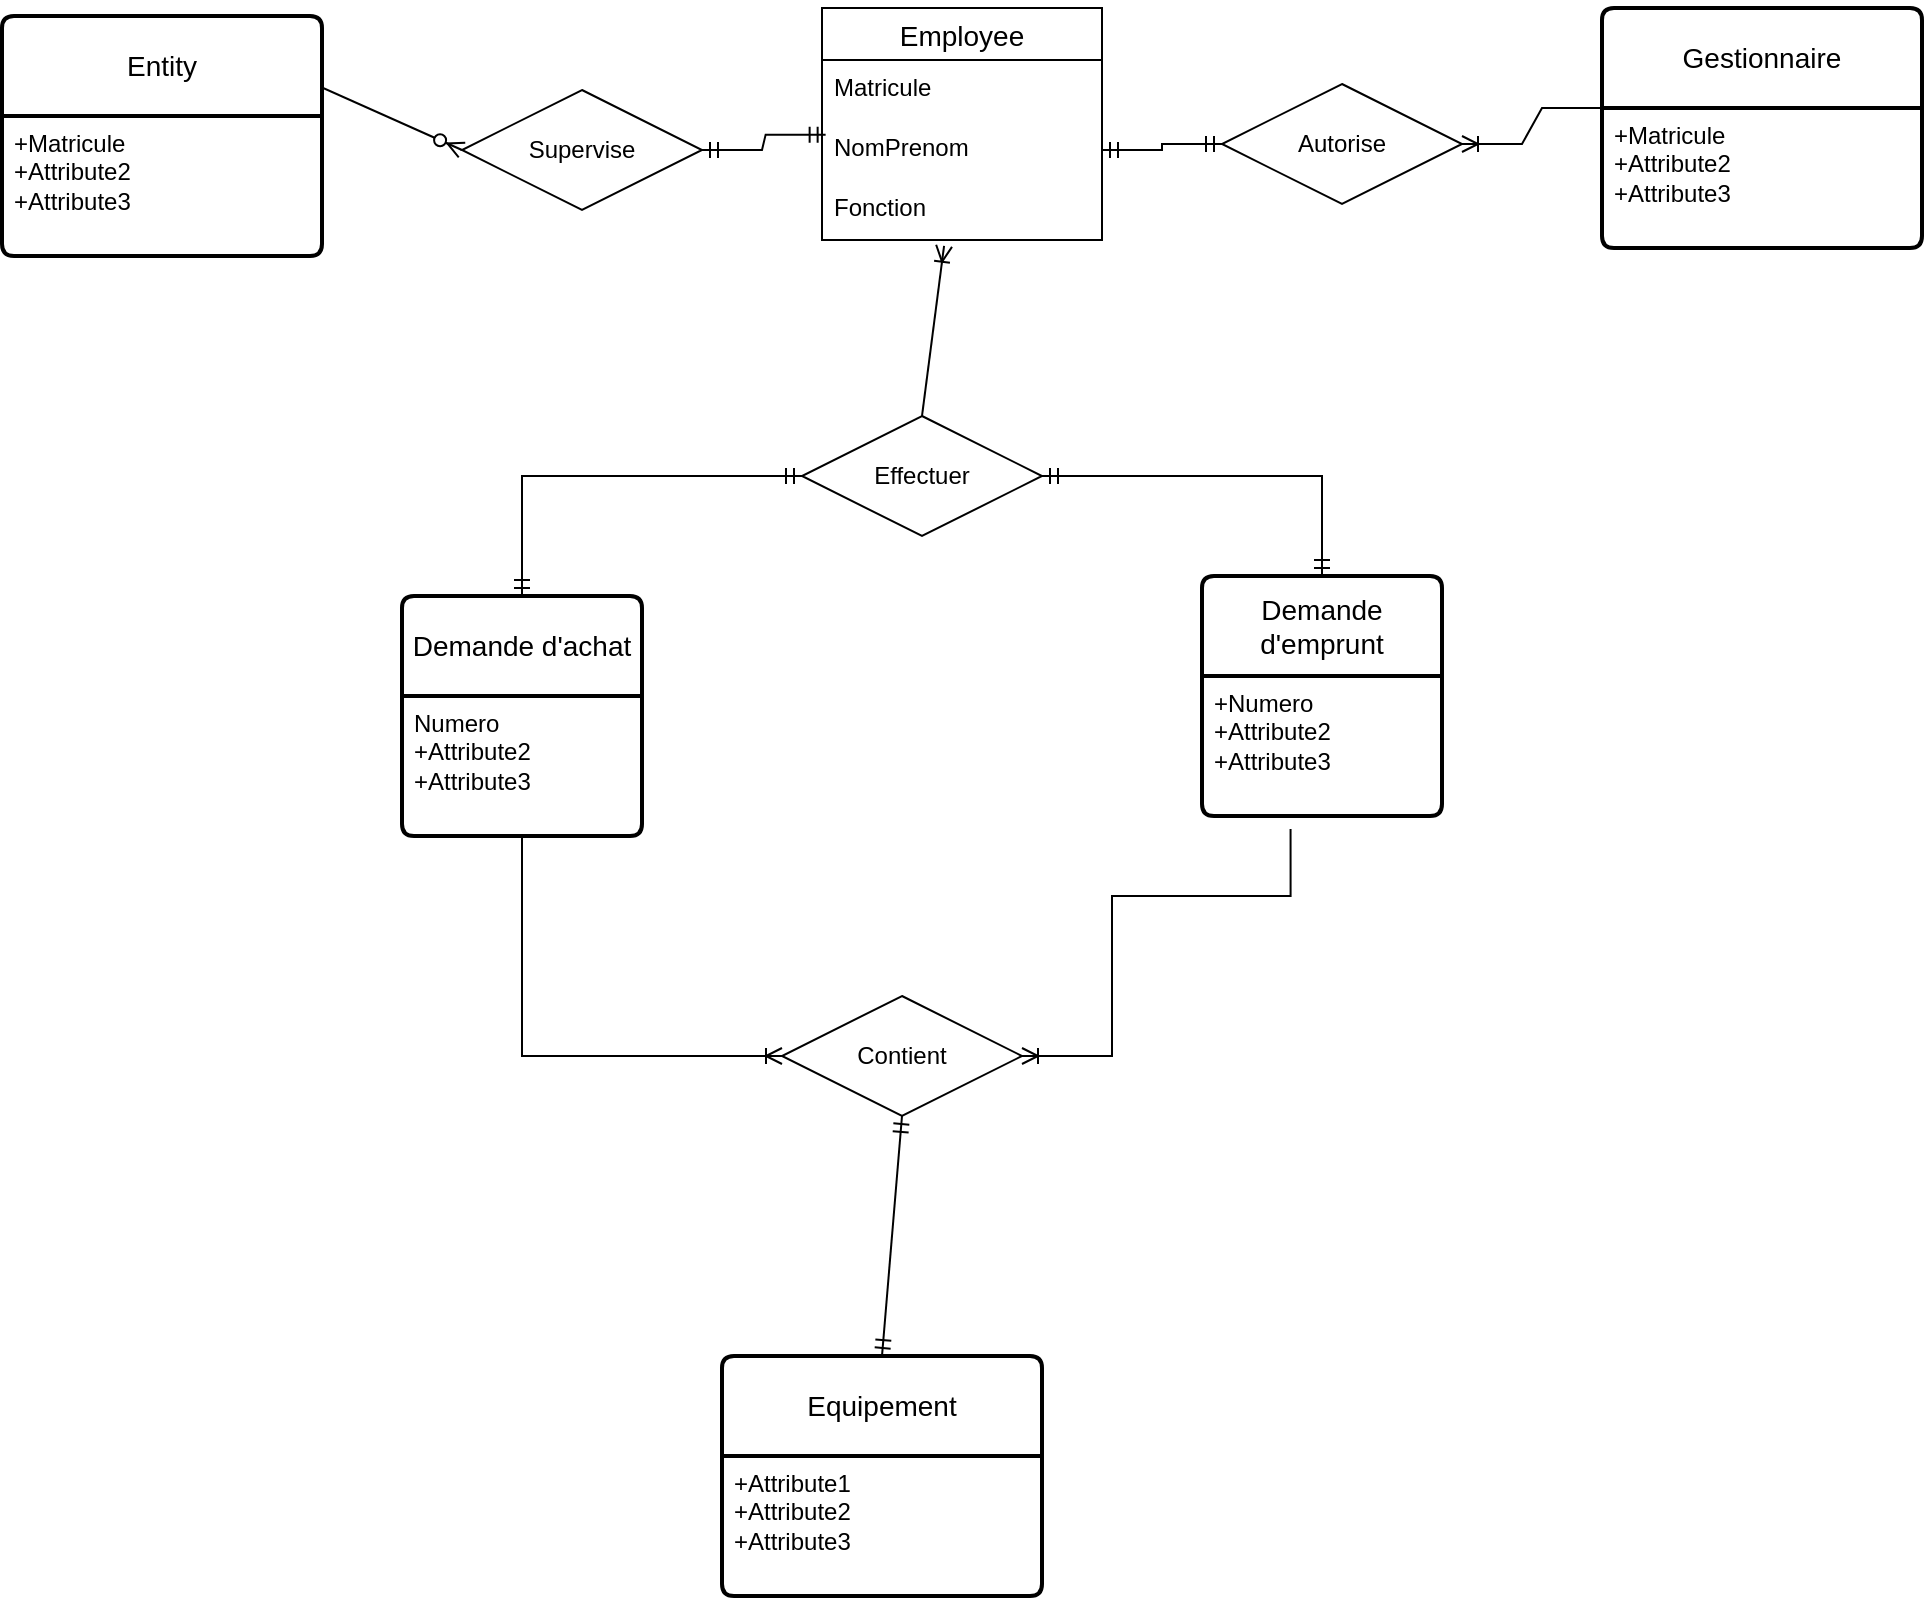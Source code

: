 <mxfile version="24.3.1" type="github">
  <diagram name="Page-1" id="dTwODdr_KU7sFRWjOcD7">
    <mxGraphModel dx="2763" dy="1244" grid="1" gridSize="10" guides="1" tooltips="1" connect="1" arrows="1" fold="1" page="1" pageScale="1" pageWidth="850" pageHeight="1100" math="0" shadow="0">
      <root>
        <mxCell id="0" />
        <mxCell id="1" parent="0" />
        <mxCell id="AOzQW0LnqHQ_CL77eaXY-1" value="Supervise" style="shape=rhombus;perimeter=rhombusPerimeter;whiteSpace=wrap;html=1;align=center;" vertex="1" parent="1">
          <mxGeometry x="230" y="77" width="120" height="60" as="geometry" />
        </mxCell>
        <mxCell id="AOzQW0LnqHQ_CL77eaXY-2" value="" style="fontSize=12;html=1;endArrow=ERzeroToMany;endFill=1;rounded=0;exitX=0.5;exitY=0;exitDx=0;exitDy=0;entryX=0;entryY=0.5;entryDx=0;entryDy=0;" edge="1" parent="1" source="AOzQW0LnqHQ_CL77eaXY-31" target="AOzQW0LnqHQ_CL77eaXY-1">
          <mxGeometry width="100" height="100" relative="1" as="geometry">
            <mxPoint x="310" y="300" as="sourcePoint" />
            <mxPoint x="410" y="200" as="targetPoint" />
          </mxGeometry>
        </mxCell>
        <mxCell id="AOzQW0LnqHQ_CL77eaXY-3" value="Employee" style="swimlane;fontStyle=0;childLayout=stackLayout;horizontal=1;startSize=26;horizontalStack=0;resizeParent=1;resizeParentMax=0;resizeLast=0;collapsible=1;marginBottom=0;align=center;fontSize=14;" vertex="1" parent="1">
          <mxGeometry x="410" y="36" width="140" height="116" as="geometry" />
        </mxCell>
        <mxCell id="AOzQW0LnqHQ_CL77eaXY-4" value="Matricule" style="text;strokeColor=none;fillColor=none;spacingLeft=4;spacingRight=4;overflow=hidden;rotatable=0;points=[[0,0.5],[1,0.5]];portConstraint=eastwest;fontSize=12;whiteSpace=wrap;html=1;" vertex="1" parent="AOzQW0LnqHQ_CL77eaXY-3">
          <mxGeometry y="26" width="140" height="30" as="geometry" />
        </mxCell>
        <mxCell id="AOzQW0LnqHQ_CL77eaXY-5" value="NomPrenom" style="text;strokeColor=none;fillColor=none;spacingLeft=4;spacingRight=4;overflow=hidden;rotatable=0;points=[[0,0.5],[1,0.5]];portConstraint=eastwest;fontSize=12;whiteSpace=wrap;html=1;" vertex="1" parent="AOzQW0LnqHQ_CL77eaXY-3">
          <mxGeometry y="56" width="140" height="30" as="geometry" />
        </mxCell>
        <mxCell id="AOzQW0LnqHQ_CL77eaXY-6" value="Fonction" style="text;strokeColor=none;fillColor=none;spacingLeft=4;spacingRight=4;overflow=hidden;rotatable=0;points=[[0,0.5],[1,0.5]];portConstraint=eastwest;fontSize=12;whiteSpace=wrap;html=1;" vertex="1" parent="AOzQW0LnqHQ_CL77eaXY-3">
          <mxGeometry y="86" width="140" height="30" as="geometry" />
        </mxCell>
        <mxCell id="AOzQW0LnqHQ_CL77eaXY-7" value="" style="edgeStyle=entityRelationEdgeStyle;fontSize=12;html=1;endArrow=ERmandOne;startArrow=ERmandOne;rounded=0;entryX=0.013;entryY=0.244;entryDx=0;entryDy=0;entryPerimeter=0;" edge="1" parent="1" source="AOzQW0LnqHQ_CL77eaXY-1" target="AOzQW0LnqHQ_CL77eaXY-5">
          <mxGeometry width="100" height="100" relative="1" as="geometry">
            <mxPoint x="310" y="300" as="sourcePoint" />
            <mxPoint x="410" y="200" as="targetPoint" />
          </mxGeometry>
        </mxCell>
        <mxCell id="AOzQW0LnqHQ_CL77eaXY-9" value="Effectuer" style="shape=rhombus;perimeter=rhombusPerimeter;whiteSpace=wrap;html=1;align=center;" vertex="1" parent="1">
          <mxGeometry x="400" y="240" width="120" height="60" as="geometry" />
        </mxCell>
        <mxCell id="AOzQW0LnqHQ_CL77eaXY-10" value="Demande d&#39;emprunt" style="swimlane;childLayout=stackLayout;horizontal=1;startSize=50;horizontalStack=0;rounded=1;fontSize=14;fontStyle=0;strokeWidth=2;resizeParent=0;resizeLast=1;shadow=0;dashed=0;align=center;arcSize=4;whiteSpace=wrap;html=1;" vertex="1" parent="1">
          <mxGeometry x="600" y="320" width="120" height="120" as="geometry" />
        </mxCell>
        <mxCell id="AOzQW0LnqHQ_CL77eaXY-11" value="+Numero&lt;br&gt;+Attribute2&lt;br&gt;+Attribute3" style="align=left;strokeColor=none;fillColor=none;spacingLeft=4;fontSize=12;verticalAlign=top;resizable=0;rotatable=0;part=1;html=1;" vertex="1" parent="AOzQW0LnqHQ_CL77eaXY-10">
          <mxGeometry y="50" width="120" height="70" as="geometry" />
        </mxCell>
        <mxCell id="AOzQW0LnqHQ_CL77eaXY-12" value="Demande d&#39;achat" style="swimlane;childLayout=stackLayout;horizontal=1;startSize=50;horizontalStack=0;rounded=1;fontSize=14;fontStyle=0;strokeWidth=2;resizeParent=0;resizeLast=1;shadow=0;dashed=0;align=center;arcSize=4;whiteSpace=wrap;html=1;" vertex="1" parent="1">
          <mxGeometry x="200" y="330" width="120" height="120" as="geometry" />
        </mxCell>
        <mxCell id="AOzQW0LnqHQ_CL77eaXY-13" value="Numero&lt;div&gt;+Attribute2&lt;br&gt;+Attribute3&lt;/div&gt;" style="align=left;strokeColor=none;fillColor=none;spacingLeft=4;fontSize=12;verticalAlign=top;resizable=0;rotatable=0;part=1;html=1;" vertex="1" parent="AOzQW0LnqHQ_CL77eaXY-12">
          <mxGeometry y="50" width="120" height="70" as="geometry" />
        </mxCell>
        <mxCell id="AOzQW0LnqHQ_CL77eaXY-14" value="" style="fontSize=12;html=1;endArrow=ERoneToMany;rounded=0;exitX=0.5;exitY=0;exitDx=0;exitDy=0;entryX=0.436;entryY=1.097;entryDx=0;entryDy=0;entryPerimeter=0;" edge="1" parent="1" source="AOzQW0LnqHQ_CL77eaXY-9" target="AOzQW0LnqHQ_CL77eaXY-6">
          <mxGeometry width="100" height="100" relative="1" as="geometry">
            <mxPoint x="440" y="236" as="sourcePoint" />
            <mxPoint x="460" y="171" as="targetPoint" />
          </mxGeometry>
        </mxCell>
        <mxCell id="AOzQW0LnqHQ_CL77eaXY-15" value="" style="edgeStyle=orthogonalEdgeStyle;fontSize=12;html=1;endArrow=ERmandOne;startArrow=ERmandOne;rounded=0;exitX=1;exitY=0.5;exitDx=0;exitDy=0;entryX=0.5;entryY=0;entryDx=0;entryDy=0;" edge="1" parent="1" source="AOzQW0LnqHQ_CL77eaXY-9" target="AOzQW0LnqHQ_CL77eaXY-10">
          <mxGeometry width="100" height="100" relative="1" as="geometry">
            <mxPoint x="540" y="245.0" as="sourcePoint" />
            <mxPoint x="680" y="310" as="targetPoint" />
          </mxGeometry>
        </mxCell>
        <mxCell id="AOzQW0LnqHQ_CL77eaXY-16" value="" style="edgeStyle=orthogonalEdgeStyle;fontSize=12;html=1;endArrow=ERmandOne;startArrow=ERmandOne;rounded=0;entryX=0.5;entryY=0;entryDx=0;entryDy=0;exitX=0;exitY=0.5;exitDx=0;exitDy=0;" edge="1" parent="1" source="AOzQW0LnqHQ_CL77eaXY-9" target="AOzQW0LnqHQ_CL77eaXY-12">
          <mxGeometry width="100" height="100" relative="1" as="geometry">
            <mxPoint x="530" y="280" as="sourcePoint" />
            <mxPoint x="670" y="330" as="targetPoint" />
          </mxGeometry>
        </mxCell>
        <mxCell id="AOzQW0LnqHQ_CL77eaXY-17" value="Contient" style="shape=rhombus;perimeter=rhombusPerimeter;whiteSpace=wrap;html=1;align=center;" vertex="1" parent="1">
          <mxGeometry x="390" y="530" width="120" height="60" as="geometry" />
        </mxCell>
        <mxCell id="AOzQW0LnqHQ_CL77eaXY-18" value="" style="edgeStyle=orthogonalEdgeStyle;fontSize=12;html=1;endArrow=ERoneToMany;rounded=0;entryX=0;entryY=0.5;entryDx=0;entryDy=0;exitX=0.5;exitY=1;exitDx=0;exitDy=0;" edge="1" parent="1" source="AOzQW0LnqHQ_CL77eaXY-13" target="AOzQW0LnqHQ_CL77eaXY-17">
          <mxGeometry width="100" height="100" relative="1" as="geometry">
            <mxPoint x="200" y="500" as="sourcePoint" />
            <mxPoint x="530" y="630" as="targetPoint" />
          </mxGeometry>
        </mxCell>
        <mxCell id="AOzQW0LnqHQ_CL77eaXY-19" value="" style="edgeStyle=orthogonalEdgeStyle;fontSize=12;html=1;endArrow=ERoneToMany;rounded=0;exitX=0.369;exitY=1.093;exitDx=0;exitDy=0;entryX=1;entryY=0.5;entryDx=0;entryDy=0;exitPerimeter=0;" edge="1" parent="1" source="AOzQW0LnqHQ_CL77eaXY-11" target="AOzQW0LnqHQ_CL77eaXY-17">
          <mxGeometry width="100" height="100" relative="1" as="geometry">
            <mxPoint x="270" y="460" as="sourcePoint" />
            <mxPoint x="400" y="570" as="targetPoint" />
            <Array as="points">
              <mxPoint x="644" y="480" />
              <mxPoint x="555" y="480" />
              <mxPoint x="555" y="560" />
            </Array>
          </mxGeometry>
        </mxCell>
        <mxCell id="AOzQW0LnqHQ_CL77eaXY-21" value="" style="fontSize=12;html=1;endArrow=ERmandOne;startArrow=ERmandOne;rounded=0;exitX=0.5;exitY=0;exitDx=0;exitDy=0;entryX=0.5;entryY=1;entryDx=0;entryDy=0;" edge="1" parent="1" source="AOzQW0LnqHQ_CL77eaXY-29" target="AOzQW0LnqHQ_CL77eaXY-17">
          <mxGeometry width="100" height="100" relative="1" as="geometry">
            <mxPoint x="430" y="620" as="sourcePoint" />
            <mxPoint x="530" y="520" as="targetPoint" />
          </mxGeometry>
        </mxCell>
        <mxCell id="AOzQW0LnqHQ_CL77eaXY-22" value="Autorise" style="shape=rhombus;perimeter=rhombusPerimeter;whiteSpace=wrap;html=1;align=center;" vertex="1" parent="1">
          <mxGeometry x="610" y="74" width="120" height="60" as="geometry" />
        </mxCell>
        <mxCell id="AOzQW0LnqHQ_CL77eaXY-23" value="" style="edgeStyle=entityRelationEdgeStyle;fontSize=12;html=1;endArrow=ERmandOne;startArrow=ERmandOne;rounded=0;entryX=0;entryY=0.5;entryDx=0;entryDy=0;exitX=1;exitY=0.5;exitDx=0;exitDy=0;" edge="1" parent="1" source="AOzQW0LnqHQ_CL77eaXY-5" target="AOzQW0LnqHQ_CL77eaXY-22">
          <mxGeometry width="100" height="100" relative="1" as="geometry">
            <mxPoint x="430" y="200" as="sourcePoint" />
            <mxPoint x="530" y="100" as="targetPoint" />
          </mxGeometry>
        </mxCell>
        <mxCell id="AOzQW0LnqHQ_CL77eaXY-24" value="Gestionnaire" style="swimlane;childLayout=stackLayout;horizontal=1;startSize=50;horizontalStack=0;rounded=1;fontSize=14;fontStyle=0;strokeWidth=2;resizeParent=0;resizeLast=1;shadow=0;dashed=0;align=center;arcSize=4;whiteSpace=wrap;html=1;" vertex="1" parent="1">
          <mxGeometry x="800" y="36" width="160" height="120" as="geometry" />
        </mxCell>
        <mxCell id="AOzQW0LnqHQ_CL77eaXY-25" value="+Matricule&lt;br&gt;+Attribute2&lt;br&gt;+Attribute3" style="align=left;strokeColor=none;fillColor=none;spacingLeft=4;fontSize=12;verticalAlign=top;resizable=0;rotatable=0;part=1;html=1;" vertex="1" parent="AOzQW0LnqHQ_CL77eaXY-24">
          <mxGeometry y="50" width="160" height="70" as="geometry" />
        </mxCell>
        <mxCell id="AOzQW0LnqHQ_CL77eaXY-26" value="" style="edgeStyle=entityRelationEdgeStyle;fontSize=12;html=1;endArrow=ERoneToMany;rounded=0;entryX=1;entryY=0.5;entryDx=0;entryDy=0;exitX=0;exitY=0;exitDx=0;exitDy=0;" edge="1" parent="1" source="AOzQW0LnqHQ_CL77eaXY-25" target="AOzQW0LnqHQ_CL77eaXY-22">
          <mxGeometry width="100" height="100" relative="1" as="geometry">
            <mxPoint x="430" y="410" as="sourcePoint" />
            <mxPoint x="530" y="310" as="targetPoint" />
          </mxGeometry>
        </mxCell>
        <mxCell id="AOzQW0LnqHQ_CL77eaXY-29" value="Equipement" style="swimlane;childLayout=stackLayout;horizontal=1;startSize=50;horizontalStack=0;rounded=1;fontSize=14;fontStyle=0;strokeWidth=2;resizeParent=0;resizeLast=1;shadow=0;dashed=0;align=center;arcSize=4;whiteSpace=wrap;html=1;" vertex="1" parent="1">
          <mxGeometry x="360" y="710" width="160" height="120" as="geometry" />
        </mxCell>
        <mxCell id="AOzQW0LnqHQ_CL77eaXY-30" value="+Attribute1&#xa;+Attribute2&#xa;+Attribute3" style="align=left;strokeColor=none;fillColor=none;spacingLeft=4;fontSize=12;verticalAlign=top;resizable=0;rotatable=0;part=1;html=1;" vertex="1" parent="AOzQW0LnqHQ_CL77eaXY-29">
          <mxGeometry y="50" width="160" height="70" as="geometry" />
        </mxCell>
        <mxCell id="AOzQW0LnqHQ_CL77eaXY-31" value="Entity" style="swimlane;childLayout=stackLayout;horizontal=1;startSize=50;horizontalStack=0;rounded=1;fontSize=14;fontStyle=0;strokeWidth=2;resizeParent=0;resizeLast=1;shadow=0;dashed=0;align=center;arcSize=4;whiteSpace=wrap;html=1;" vertex="1" parent="1">
          <mxGeometry y="40" width="160" height="120" as="geometry" />
        </mxCell>
        <mxCell id="AOzQW0LnqHQ_CL77eaXY-32" value="+Matricule&lt;br&gt;+Attribute2&lt;br&gt;+Attribute3" style="align=left;strokeColor=none;fillColor=none;spacingLeft=4;fontSize=12;verticalAlign=top;resizable=0;rotatable=0;part=1;html=1;" vertex="1" parent="AOzQW0LnqHQ_CL77eaXY-31">
          <mxGeometry y="50" width="160" height="70" as="geometry" />
        </mxCell>
      </root>
    </mxGraphModel>
  </diagram>
</mxfile>
